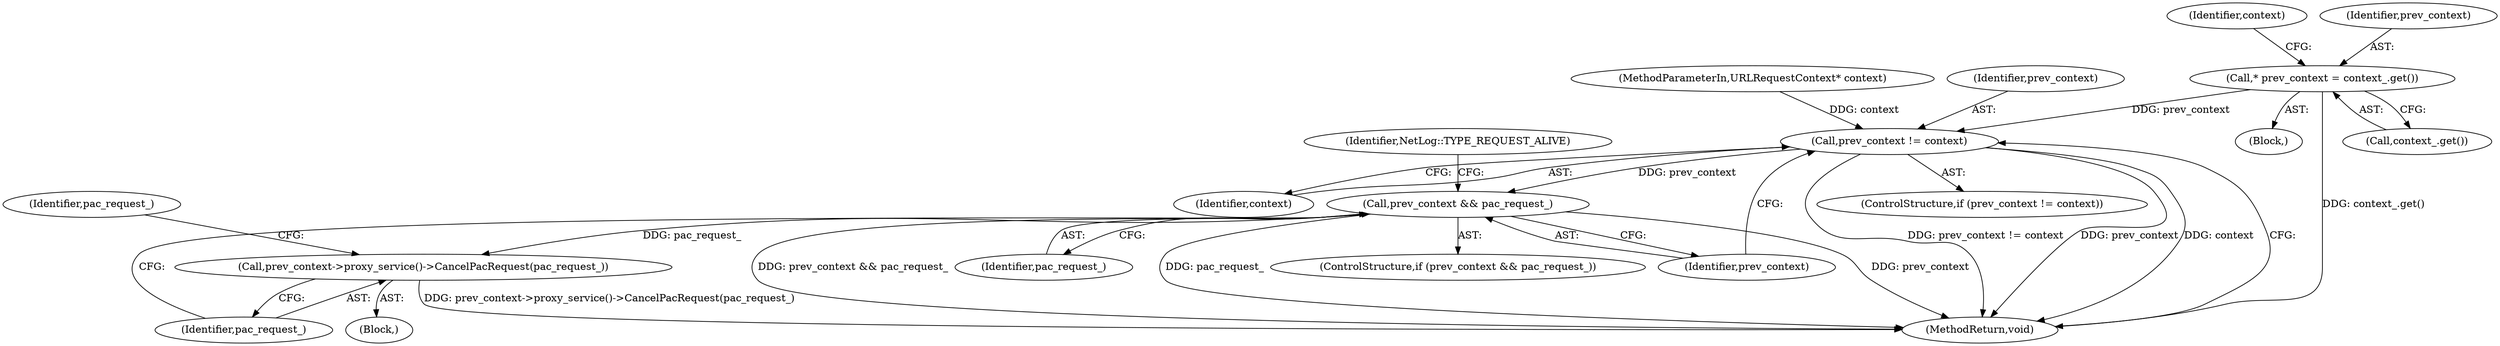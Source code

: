 digraph "0_Chrome_ca8cc70b2de822b939f87effc7c2b83bac280a44_6@pointer" {
"1000104" [label="(Call,* prev_context = context_.get())"];
"1000117" [label="(Call,prev_context != context)"];
"1000122" [label="(Call,prev_context && pac_request_)"];
"1000126" [label="(Call,prev_context->proxy_service()->CancelPacRequest(pac_request_))"];
"1000108" [label="(Identifier,context)"];
"1000116" [label="(ControlStructure,if (prev_context != context))"];
"1000104" [label="(Call,* prev_context = context_.get())"];
"1000105" [label="(Identifier,prev_context)"];
"1000101" [label="(MethodParameterIn,URLRequestContext* context)"];
"1000117" [label="(Call,prev_context != context)"];
"1000126" [label="(Call,prev_context->proxy_service()->CancelPacRequest(pac_request_))"];
"1000123" [label="(Identifier,prev_context)"];
"1000122" [label="(Call,prev_context && pac_request_)"];
"1000124" [label="(Identifier,pac_request_)"];
"1000121" [label="(ControlStructure,if (prev_context && pac_request_))"];
"1000146" [label="(MethodReturn,void)"];
"1000118" [label="(Identifier,prev_context)"];
"1000106" [label="(Call,context_.get())"];
"1000132" [label="(Identifier,NetLog::TYPE_REQUEST_ALIVE)"];
"1000127" [label="(Identifier,pac_request_)"];
"1000102" [label="(Block,)"];
"1000119" [label="(Identifier,context)"];
"1000125" [label="(Block,)"];
"1000129" [label="(Identifier,pac_request_)"];
"1000104" -> "1000102"  [label="AST: "];
"1000104" -> "1000106"  [label="CFG: "];
"1000105" -> "1000104"  [label="AST: "];
"1000106" -> "1000104"  [label="AST: "];
"1000108" -> "1000104"  [label="CFG: "];
"1000104" -> "1000146"  [label="DDG: context_.get()"];
"1000104" -> "1000117"  [label="DDG: prev_context"];
"1000117" -> "1000116"  [label="AST: "];
"1000117" -> "1000119"  [label="CFG: "];
"1000118" -> "1000117"  [label="AST: "];
"1000119" -> "1000117"  [label="AST: "];
"1000123" -> "1000117"  [label="CFG: "];
"1000146" -> "1000117"  [label="CFG: "];
"1000117" -> "1000146"  [label="DDG: prev_context != context"];
"1000117" -> "1000146"  [label="DDG: prev_context"];
"1000117" -> "1000146"  [label="DDG: context"];
"1000101" -> "1000117"  [label="DDG: context"];
"1000117" -> "1000122"  [label="DDG: prev_context"];
"1000122" -> "1000121"  [label="AST: "];
"1000122" -> "1000123"  [label="CFG: "];
"1000122" -> "1000124"  [label="CFG: "];
"1000123" -> "1000122"  [label="AST: "];
"1000124" -> "1000122"  [label="AST: "];
"1000127" -> "1000122"  [label="CFG: "];
"1000132" -> "1000122"  [label="CFG: "];
"1000122" -> "1000146"  [label="DDG: prev_context"];
"1000122" -> "1000146"  [label="DDG: prev_context && pac_request_"];
"1000122" -> "1000146"  [label="DDG: pac_request_"];
"1000122" -> "1000126"  [label="DDG: pac_request_"];
"1000126" -> "1000125"  [label="AST: "];
"1000126" -> "1000127"  [label="CFG: "];
"1000127" -> "1000126"  [label="AST: "];
"1000129" -> "1000126"  [label="CFG: "];
"1000126" -> "1000146"  [label="DDG: prev_context->proxy_service()->CancelPacRequest(pac_request_)"];
}
